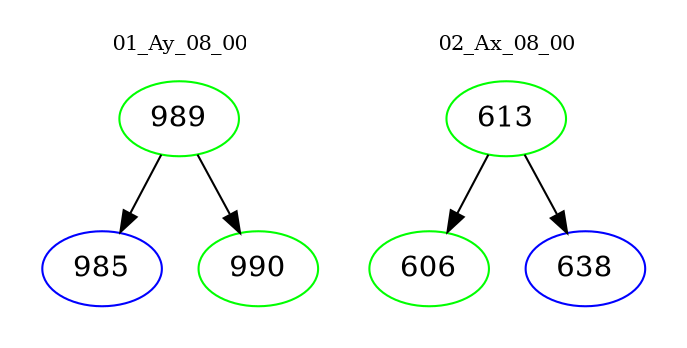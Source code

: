 digraph{
subgraph cluster_0 {
color = white
label = "01_Ay_08_00";
fontsize=10;
T0_989 [label="989", color="green"]
T0_989 -> T0_985 [color="black"]
T0_985 [label="985", color="blue"]
T0_989 -> T0_990 [color="black"]
T0_990 [label="990", color="green"]
}
subgraph cluster_1 {
color = white
label = "02_Ax_08_00";
fontsize=10;
T1_613 [label="613", color="green"]
T1_613 -> T1_606 [color="black"]
T1_606 [label="606", color="green"]
T1_613 -> T1_638 [color="black"]
T1_638 [label="638", color="blue"]
}
}
